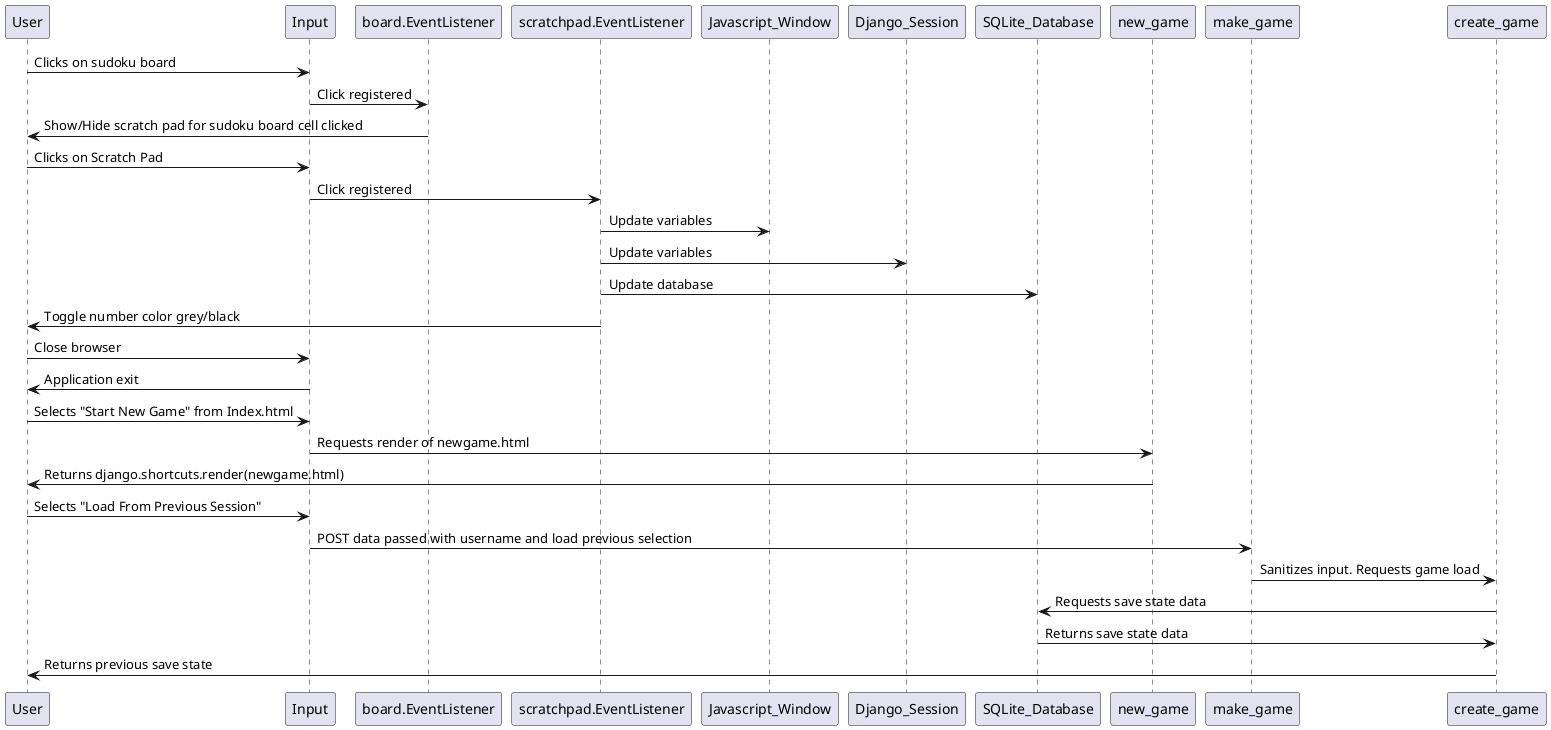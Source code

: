 @startuml
User -> Input: Clicks on sudoku board
Input ->board.EventListener: Click registered
board.EventListener -> User: Show/Hide scratch pad for sudoku board cell clicked
User -> Input: Clicks on Scratch Pad
Input -> scratchpad.EventListener: Click registered
scratchpad.EventListener -> Javascript_Window: Update variables
scratchpad.EventListener -> Django_Session: Update variables
scratchpad.EventListener -> SQLite_Database: Update database
scratchpad.EventListener -> User: Toggle number color grey/black
User -> Input: Close browser
Input -> User: Application exit
User -> Input: Selects "Start New Game" from Index.html
Input -> new_game: Requests render of newgame.html
new_game-> User: Returns django.shortcuts.render(newgame.html)
User -> Input: Selects "Load From Previous Session"
Input -> make_game: POST data passed with username and load previous selection
make_game -> create_game: Sanitizes input. Requests game load
create_game -> SQLite_Database: Requests save state data
SQLite_Database -> create_game: Returns save state data
create_game -> User: Returns previous save state
@enduml